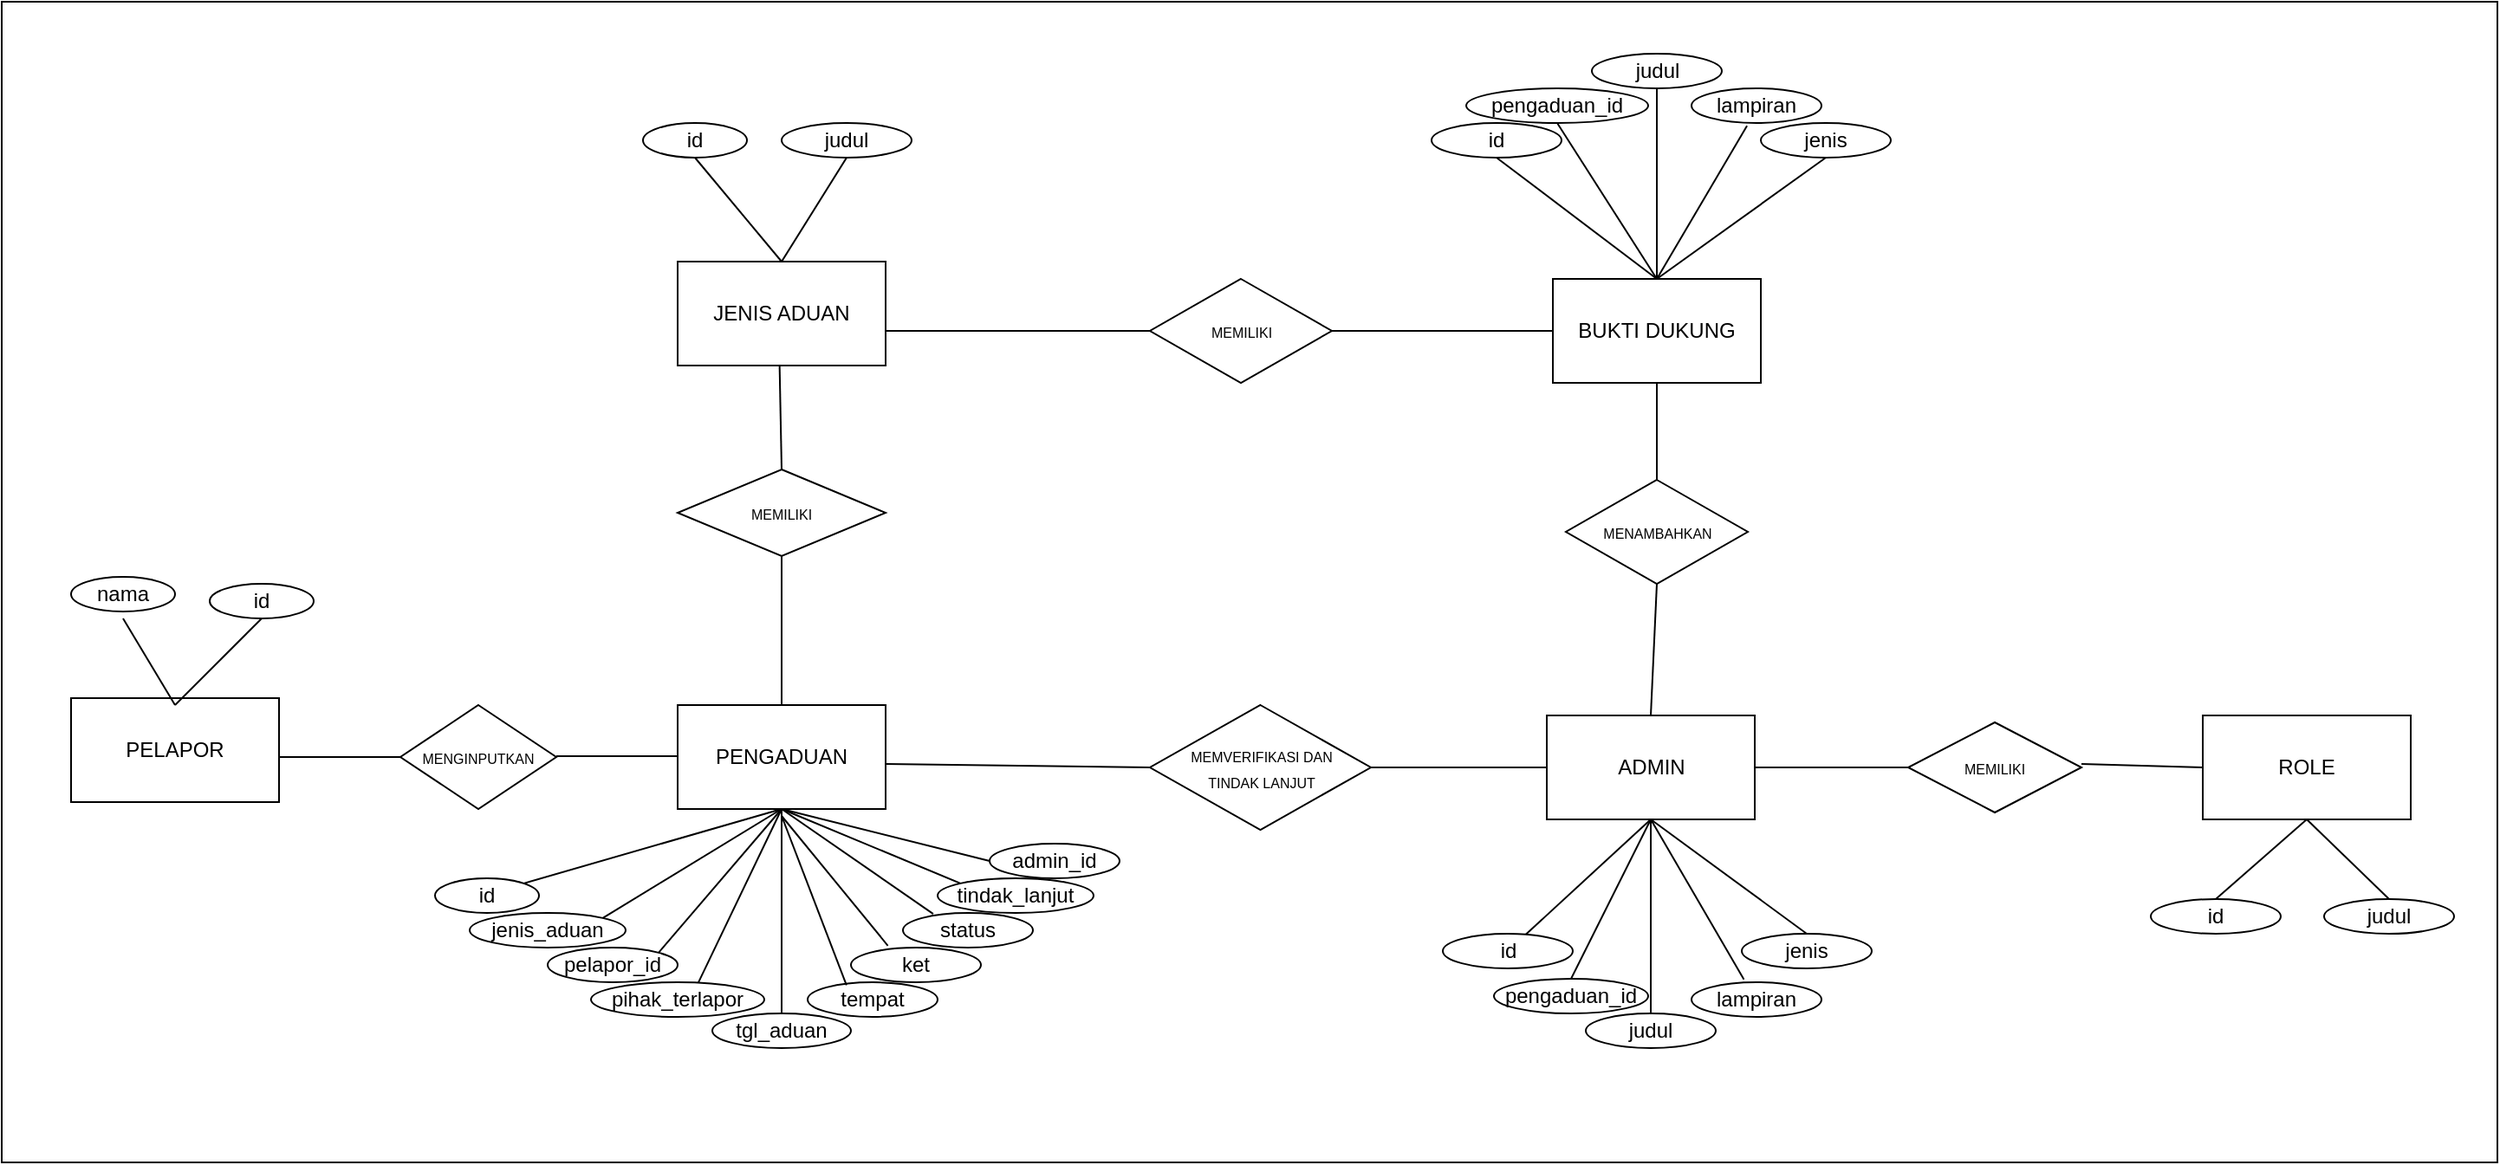 <mxfile version="21.2.9" type="google" pages="2">
  <diagram id="R2lEEEUBdFMjLlhIrx00" name="Page-1">
    <mxGraphModel grid="1" page="1" gridSize="10" guides="1" tooltips="1" connect="1" arrows="1" fold="1" pageScale="1" pageWidth="850" pageHeight="1100" math="0" shadow="0" extFonts="Permanent Marker^https://fonts.googleapis.com/css?family=Permanent+Marker">
      <root>
        <mxCell id="0" />
        <mxCell id="1" parent="0" />
        <mxCell id="5j6wSST8VfNC3EcutYvZ-1" value="PELAPOR" style="rounded=0;whiteSpace=wrap;html=1;" vertex="1" parent="1">
          <mxGeometry x="10" y="212" width="120" height="60" as="geometry" />
        </mxCell>
        <mxCell id="5j6wSST8VfNC3EcutYvZ-2" value="PENGADUAN" style="rounded=0;whiteSpace=wrap;html=1;" vertex="1" parent="1">
          <mxGeometry x="360" y="216" width="120" height="60" as="geometry" />
        </mxCell>
        <mxCell id="5j6wSST8VfNC3EcutYvZ-3" value="JENIS ADUAN" style="rounded=0;whiteSpace=wrap;html=1;" vertex="1" parent="1">
          <mxGeometry x="360" y="-40" width="120" height="60" as="geometry" />
        </mxCell>
        <mxCell id="5j6wSST8VfNC3EcutYvZ-5" value="BUKTI DUKUNG" style="rounded=0;whiteSpace=wrap;html=1;" vertex="1" parent="1">
          <mxGeometry x="865" y="-30" width="120" height="60" as="geometry" />
        </mxCell>
        <mxCell id="5j6wSST8VfNC3EcutYvZ-6" value="ROLE" style="rounded=0;whiteSpace=wrap;html=1;" vertex="1" parent="1">
          <mxGeometry x="1240" y="222" width="120" height="60" as="geometry" />
        </mxCell>
        <mxCell id="5j6wSST8VfNC3EcutYvZ-7" value="&lt;font style=&quot;font-size: 8px;&quot;&gt;MEMILIKI&lt;/font&gt;" style="rhombus;whiteSpace=wrap;html=1;" vertex="1" parent="1">
          <mxGeometry x="632.5" y="-30" width="105" height="60" as="geometry" />
        </mxCell>
        <mxCell id="5j6wSST8VfNC3EcutYvZ-8" value="&lt;font style=&quot;font-size: 8px;&quot;&gt;MEMVERIFIKASI DAN &lt;br&gt;TINDAK LANJUT&lt;/font&gt;" style="rhombus;whiteSpace=wrap;html=1;" vertex="1" parent="1">
          <mxGeometry x="632.5" y="216" width="127.5" height="72" as="geometry" />
        </mxCell>
        <mxCell id="5j6wSST8VfNC3EcutYvZ-9" value="&lt;font style=&quot;font-size: 8px;&quot;&gt;MENGINPUTKAN&lt;/font&gt;" style="rhombus;whiteSpace=wrap;html=1;" vertex="1" parent="1">
          <mxGeometry x="200" y="216" width="90" height="60" as="geometry" />
        </mxCell>
        <mxCell id="5j6wSST8VfNC3EcutYvZ-10" value="&lt;font style=&quot;font-size: 8px;&quot;&gt;MEMILIKI&lt;/font&gt;" style="rhombus;whiteSpace=wrap;html=1;" vertex="1" parent="1">
          <mxGeometry x="360" y="80" width="120" height="50" as="geometry" />
        </mxCell>
        <mxCell id="5j6wSST8VfNC3EcutYvZ-11" value="&lt;font style=&quot;font-size: 8px;&quot;&gt;MEMILIKI&lt;/font&gt;" style="rhombus;whiteSpace=wrap;html=1;" vertex="1" parent="1">
          <mxGeometry x="1070" y="226" width="100" height="52" as="geometry" />
        </mxCell>
        <mxCell id="5j6wSST8VfNC3EcutYvZ-12" value="&lt;font style=&quot;font-size: 8px;&quot;&gt;MENAMBAHKAN&lt;/font&gt;" style="rhombus;whiteSpace=wrap;html=1;" vertex="1" parent="1">
          <mxGeometry x="872.5" y="86" width="105" height="60" as="geometry" />
        </mxCell>
        <mxCell id="5j6wSST8VfNC3EcutYvZ-13" value="id" style="ellipse;whiteSpace=wrap;html=1;" vertex="1" parent="1">
          <mxGeometry x="90" y="146" width="60" height="20" as="geometry" />
        </mxCell>
        <mxCell id="5j6wSST8VfNC3EcutYvZ-14" value="nama" style="ellipse;whiteSpace=wrap;html=1;" vertex="1" parent="1">
          <mxGeometry x="10" y="142" width="60" height="20" as="geometry" />
        </mxCell>
        <mxCell id="5j6wSST8VfNC3EcutYvZ-16" value="" style="endArrow=none;html=1;rounded=0;entryX=0.5;entryY=1;entryDx=0;entryDy=0;exitX=0.5;exitY=0;exitDx=0;exitDy=0;" edge="1" parent="1">
          <mxGeometry width="50" height="50" relative="1" as="geometry">
            <mxPoint x="70" y="216" as="sourcePoint" />
            <mxPoint x="40" y="166" as="targetPoint" />
          </mxGeometry>
        </mxCell>
        <mxCell id="5j6wSST8VfNC3EcutYvZ-17" value="" style="endArrow=none;html=1;rounded=0;entryX=0.5;entryY=1;entryDx=0;entryDy=0;exitX=0.5;exitY=0;exitDx=0;exitDy=0;" edge="1" parent="1" target="5j6wSST8VfNC3EcutYvZ-13">
          <mxGeometry width="50" height="50" relative="1" as="geometry">
            <mxPoint x="70" y="216" as="sourcePoint" />
            <mxPoint x="50" y="176" as="targetPoint" />
          </mxGeometry>
        </mxCell>
        <mxCell id="5j6wSST8VfNC3EcutYvZ-18" value="" style="endArrow=none;html=1;rounded=0;exitX=1;exitY=0.5;exitDx=0;exitDy=0;entryX=0;entryY=0.5;entryDx=0;entryDy=0;" edge="1" parent="1" target="5j6wSST8VfNC3EcutYvZ-9">
          <mxGeometry width="50" height="50" relative="1" as="geometry">
            <mxPoint x="130" y="246" as="sourcePoint" />
            <mxPoint x="180" y="246" as="targetPoint" />
          </mxGeometry>
        </mxCell>
        <mxCell id="5j6wSST8VfNC3EcutYvZ-19" value="" style="endArrow=none;html=1;rounded=0;exitX=1;exitY=0.5;exitDx=0;exitDy=0;entryX=0;entryY=0.5;entryDx=0;entryDy=0;" edge="1" parent="1">
          <mxGeometry width="50" height="50" relative="1" as="geometry">
            <mxPoint x="290" y="245.5" as="sourcePoint" />
            <mxPoint x="360" y="245.5" as="targetPoint" />
          </mxGeometry>
        </mxCell>
        <mxCell id="5j6wSST8VfNC3EcutYvZ-20" value="jenis_aduan" style="ellipse;whiteSpace=wrap;html=1;" vertex="1" parent="1">
          <mxGeometry x="240" y="336" width="90" height="20" as="geometry" />
        </mxCell>
        <mxCell id="5j6wSST8VfNC3EcutYvZ-21" value="id" style="ellipse;whiteSpace=wrap;html=1;" vertex="1" parent="1">
          <mxGeometry x="220" y="316" width="60" height="20" as="geometry" />
        </mxCell>
        <mxCell id="5j6wSST8VfNC3EcutYvZ-22" value="pelapor_id" style="ellipse;whiteSpace=wrap;html=1;" vertex="1" parent="1">
          <mxGeometry x="285" y="356" width="75" height="20" as="geometry" />
        </mxCell>
        <mxCell id="5j6wSST8VfNC3EcutYvZ-25" value="pihak_terlapor" style="ellipse;whiteSpace=wrap;html=1;" vertex="1" parent="1">
          <mxGeometry x="310" y="376" width="100" height="20" as="geometry" />
        </mxCell>
        <mxCell id="5j6wSST8VfNC3EcutYvZ-29" value="tgl_aduan" style="ellipse;whiteSpace=wrap;html=1;" vertex="1" parent="1">
          <mxGeometry x="380" y="394" width="80" height="20" as="geometry" />
        </mxCell>
        <mxCell id="5j6wSST8VfNC3EcutYvZ-34" value="tempat" style="ellipse;whiteSpace=wrap;html=1;" vertex="1" parent="1">
          <mxGeometry x="435" y="376" width="75" height="20" as="geometry" />
        </mxCell>
        <mxCell id="5j6wSST8VfNC3EcutYvZ-36" value="ket" style="ellipse;whiteSpace=wrap;html=1;" vertex="1" parent="1">
          <mxGeometry x="460" y="356" width="75" height="20" as="geometry" />
        </mxCell>
        <mxCell id="5j6wSST8VfNC3EcutYvZ-37" value="admin_id" style="ellipse;whiteSpace=wrap;html=1;" vertex="1" parent="1">
          <mxGeometry x="540" y="296" width="75" height="20" as="geometry" />
        </mxCell>
        <mxCell id="5j6wSST8VfNC3EcutYvZ-38" value="tindak_lanjut" style="ellipse;whiteSpace=wrap;html=1;" vertex="1" parent="1">
          <mxGeometry x="510" y="316" width="90" height="20" as="geometry" />
        </mxCell>
        <mxCell id="5j6wSST8VfNC3EcutYvZ-39" value="status" style="ellipse;whiteSpace=wrap;html=1;" vertex="1" parent="1">
          <mxGeometry x="490" y="336" width="75" height="20" as="geometry" />
        </mxCell>
        <mxCell id="5j6wSST8VfNC3EcutYvZ-42" value="judul" style="ellipse;whiteSpace=wrap;html=1;" vertex="1" parent="1">
          <mxGeometry x="420" y="-120" width="75" height="20" as="geometry" />
        </mxCell>
        <mxCell id="5j6wSST8VfNC3EcutYvZ-43" value="id" style="ellipse;whiteSpace=wrap;html=1;" vertex="1" parent="1">
          <mxGeometry x="340" y="-120" width="60" height="20" as="geometry" />
        </mxCell>
        <mxCell id="5j6wSST8VfNC3EcutYvZ-46" value="" style="endArrow=none;html=1;rounded=0;entryX=0.5;entryY=0;entryDx=0;entryDy=0;exitX=0.5;exitY=1;exitDx=0;exitDy=0;" edge="1" parent="1" source="5j6wSST8VfNC3EcutYvZ-43" target="5j6wSST8VfNC3EcutYvZ-3">
          <mxGeometry width="50" height="50" relative="1" as="geometry">
            <mxPoint x="380" y="140" as="sourcePoint" />
            <mxPoint x="430" y="90" as="targetPoint" />
          </mxGeometry>
        </mxCell>
        <mxCell id="5j6wSST8VfNC3EcutYvZ-47" value="" style="endArrow=none;html=1;rounded=0;exitX=0.5;exitY=1;exitDx=0;exitDy=0;" edge="1" parent="1" source="5j6wSST8VfNC3EcutYvZ-42">
          <mxGeometry width="50" height="50" relative="1" as="geometry">
            <mxPoint x="440" y="-90" as="sourcePoint" />
            <mxPoint x="420" y="-40" as="targetPoint" />
          </mxGeometry>
        </mxCell>
        <mxCell id="5j6wSST8VfNC3EcutYvZ-48" value="id" style="ellipse;whiteSpace=wrap;html=1;" vertex="1" parent="1">
          <mxGeometry x="795" y="-120" width="75" height="20" as="geometry" />
        </mxCell>
        <mxCell id="5j6wSST8VfNC3EcutYvZ-50" value="pengaduan_id" style="ellipse;whiteSpace=wrap;html=1;" vertex="1" parent="1">
          <mxGeometry x="815" y="-140" width="105" height="20" as="geometry" />
        </mxCell>
        <mxCell id="5j6wSST8VfNC3EcutYvZ-51" value="judul" style="ellipse;whiteSpace=wrap;html=1;" vertex="1" parent="1">
          <mxGeometry x="887.5" y="-160" width="75" height="20" as="geometry" />
        </mxCell>
        <mxCell id="5j6wSST8VfNC3EcutYvZ-53" value="lampiran" style="ellipse;whiteSpace=wrap;html=1;" vertex="1" parent="1">
          <mxGeometry x="945" y="-140" width="75" height="20" as="geometry" />
        </mxCell>
        <mxCell id="5j6wSST8VfNC3EcutYvZ-54" value="jenis" style="ellipse;whiteSpace=wrap;html=1;" vertex="1" parent="1">
          <mxGeometry x="985" y="-120" width="75" height="20" as="geometry" />
        </mxCell>
        <mxCell id="5j6wSST8VfNC3EcutYvZ-55" value="" style="endArrow=none;html=1;rounded=0;entryX=0.5;entryY=1;entryDx=0;entryDy=0;exitX=0.5;exitY=0;exitDx=0;exitDy=0;" edge="1" parent="1" source="5j6wSST8VfNC3EcutYvZ-5" target="5j6wSST8VfNC3EcutYvZ-54">
          <mxGeometry width="50" height="50" relative="1" as="geometry">
            <mxPoint x="925" y="-40" as="sourcePoint" />
            <mxPoint x="975" y="-90" as="targetPoint" />
          </mxGeometry>
        </mxCell>
        <mxCell id="5j6wSST8VfNC3EcutYvZ-56" value="" style="endArrow=none;html=1;rounded=0;entryX=0.427;entryY=1.083;entryDx=0;entryDy=0;exitX=0.5;exitY=0;exitDx=0;exitDy=0;entryPerimeter=0;" edge="1" parent="1" source="5j6wSST8VfNC3EcutYvZ-5" target="5j6wSST8VfNC3EcutYvZ-53">
          <mxGeometry width="50" height="50" relative="1" as="geometry">
            <mxPoint x="935" y="-30" as="sourcePoint" />
            <mxPoint x="1033" y="-90" as="targetPoint" />
          </mxGeometry>
        </mxCell>
        <mxCell id="5j6wSST8VfNC3EcutYvZ-57" value="" style="endArrow=none;html=1;rounded=0;entryX=0.5;entryY=1;entryDx=0;entryDy=0;exitX=0.5;exitY=0;exitDx=0;exitDy=0;" edge="1" parent="1" source="5j6wSST8VfNC3EcutYvZ-5" target="5j6wSST8VfNC3EcutYvZ-51">
          <mxGeometry width="50" height="50" relative="1" as="geometry">
            <mxPoint x="945" y="-20" as="sourcePoint" />
            <mxPoint x="1043" y="-80" as="targetPoint" />
          </mxGeometry>
        </mxCell>
        <mxCell id="5j6wSST8VfNC3EcutYvZ-58" value="" style="endArrow=none;html=1;rounded=0;entryX=0.5;entryY=1;entryDx=0;entryDy=0;exitX=0.5;exitY=0;exitDx=0;exitDy=0;" edge="1" parent="1" source="5j6wSST8VfNC3EcutYvZ-5" target="5j6wSST8VfNC3EcutYvZ-50">
          <mxGeometry width="50" height="50" relative="1" as="geometry">
            <mxPoint x="955" y="-10" as="sourcePoint" />
            <mxPoint x="1053" y="-70" as="targetPoint" />
          </mxGeometry>
        </mxCell>
        <mxCell id="5j6wSST8VfNC3EcutYvZ-59" value="" style="endArrow=none;html=1;rounded=0;entryX=0.5;entryY=1;entryDx=0;entryDy=0;exitX=0.5;exitY=0;exitDx=0;exitDy=0;" edge="1" parent="1" source="5j6wSST8VfNC3EcutYvZ-5" target="5j6wSST8VfNC3EcutYvZ-48">
          <mxGeometry width="50" height="50" relative="1" as="geometry">
            <mxPoint x="965" as="sourcePoint" />
            <mxPoint x="1063" y="-60" as="targetPoint" />
          </mxGeometry>
        </mxCell>
        <mxCell id="5j6wSST8VfNC3EcutYvZ-61" value="pengaduan_id" style="ellipse;whiteSpace=wrap;html=1;" vertex="1" parent="1">
          <mxGeometry x="831" y="374" width="89" height="20" as="geometry" />
        </mxCell>
        <mxCell id="5j6wSST8VfNC3EcutYvZ-62" value="id" style="ellipse;whiteSpace=wrap;html=1;" vertex="1" parent="1">
          <mxGeometry x="801.5" y="348" width="75" height="20" as="geometry" />
        </mxCell>
        <mxCell id="5j6wSST8VfNC3EcutYvZ-63" value="jenis" style="ellipse;whiteSpace=wrap;html=1;" vertex="1" parent="1">
          <mxGeometry x="974" y="348" width="75" height="20" as="geometry" />
        </mxCell>
        <mxCell id="5j6wSST8VfNC3EcutYvZ-64" value="lampiran" style="ellipse;whiteSpace=wrap;html=1;" vertex="1" parent="1">
          <mxGeometry x="945" y="376" width="75" height="20" as="geometry" />
        </mxCell>
        <mxCell id="5j6wSST8VfNC3EcutYvZ-65" value="judul" style="ellipse;whiteSpace=wrap;html=1;" vertex="1" parent="1">
          <mxGeometry x="884" y="394" width="75" height="20" as="geometry" />
        </mxCell>
        <mxCell id="5j6wSST8VfNC3EcutYvZ-67" value="id" style="ellipse;whiteSpace=wrap;html=1;" vertex="1" parent="1">
          <mxGeometry x="1210" y="328" width="75" height="20" as="geometry" />
        </mxCell>
        <mxCell id="5j6wSST8VfNC3EcutYvZ-68" value="judul" style="ellipse;whiteSpace=wrap;html=1;" vertex="1" parent="1">
          <mxGeometry x="1310" y="328" width="75" height="20" as="geometry" />
        </mxCell>
        <mxCell id="5j6wSST8VfNC3EcutYvZ-70" value="" style="endArrow=none;html=1;rounded=0;entryX=0.5;entryY=1;entryDx=0;entryDy=0;" edge="1" parent="1" source="5j6wSST8VfNC3EcutYvZ-2" target="5j6wSST8VfNC3EcutYvZ-10">
          <mxGeometry width="50" height="50" relative="1" as="geometry">
            <mxPoint x="420" y="195.289" as="sourcePoint" />
            <mxPoint x="420" y="145.289" as="targetPoint" />
          </mxGeometry>
        </mxCell>
        <mxCell id="5j6wSST8VfNC3EcutYvZ-71" value="" style="endArrow=none;html=1;rounded=0;entryX=0.5;entryY=1;entryDx=0;entryDy=0;exitX=0.5;exitY=0;exitDx=0;exitDy=0;" edge="1" parent="1" source="5j6wSST8VfNC3EcutYvZ-10">
          <mxGeometry width="50" height="50" relative="1" as="geometry">
            <mxPoint x="418.82" y="76" as="sourcePoint" />
            <mxPoint x="418.82" y="20" as="targetPoint" />
          </mxGeometry>
        </mxCell>
        <mxCell id="5j6wSST8VfNC3EcutYvZ-72" value="" style="endArrow=none;html=1;rounded=0;entryX=0;entryY=0.5;entryDx=0;entryDy=0;" edge="1" parent="1" target="5j6wSST8VfNC3EcutYvZ-7">
          <mxGeometry width="50" height="50" relative="1" as="geometry">
            <mxPoint x="480" as="sourcePoint" />
            <mxPoint x="580" as="targetPoint" />
          </mxGeometry>
        </mxCell>
        <mxCell id="5j6wSST8VfNC3EcutYvZ-73" value="" style="endArrow=none;html=1;rounded=0;entryX=0;entryY=0.5;entryDx=0;entryDy=0;" edge="1" parent="1" target="5j6wSST8VfNC3EcutYvZ-8">
          <mxGeometry width="50" height="50" relative="1" as="geometry">
            <mxPoint x="480" y="250" as="sourcePoint" />
            <mxPoint x="530" y="200" as="targetPoint" />
          </mxGeometry>
        </mxCell>
        <mxCell id="5j6wSST8VfNC3EcutYvZ-74" value="" style="endArrow=none;html=1;rounded=0;entryX=0;entryY=0.5;entryDx=0;entryDy=0;exitX=1;exitY=0.5;exitDx=0;exitDy=0;" edge="1" parent="1" source="5j6wSST8VfNC3EcutYvZ-8" target="5j6wSST8VfNC3EcutYvZ-4">
          <mxGeometry width="50" height="50" relative="1" as="geometry">
            <mxPoint x="763" y="251" as="sourcePoint" />
            <mxPoint x="850" y="250" as="targetPoint" />
          </mxGeometry>
        </mxCell>
        <mxCell id="5j6wSST8VfNC3EcutYvZ-75" value="" style="endArrow=none;html=1;rounded=0;entryX=0;entryY=0.5;entryDx=0;entryDy=0;exitX=1;exitY=0.5;exitDx=0;exitDy=0;" edge="1" parent="1" source="5j6wSST8VfNC3EcutYvZ-4" target="5j6wSST8VfNC3EcutYvZ-11">
          <mxGeometry width="50" height="50" relative="1" as="geometry">
            <mxPoint x="978" y="251.41" as="sourcePoint" />
            <mxPoint x="1080" y="251.41" as="targetPoint" />
          </mxGeometry>
        </mxCell>
        <mxCell id="5j6wSST8VfNC3EcutYvZ-76" value="" style="endArrow=none;html=1;rounded=0;entryX=0;entryY=0.5;entryDx=0;entryDy=0;exitX=1;exitY=0.5;exitDx=0;exitDy=0;" edge="1" parent="1" target="5j6wSST8VfNC3EcutYvZ-4">
          <mxGeometry width="50" height="50" relative="1" as="geometry">
            <mxPoint x="978" y="251.41" as="sourcePoint" />
            <mxPoint x="1080" y="251.41" as="targetPoint" />
          </mxGeometry>
        </mxCell>
        <mxCell id="5j6wSST8VfNC3EcutYvZ-4" value="ADMIN" style="rounded=0;whiteSpace=wrap;html=1;" vertex="1" parent="1">
          <mxGeometry x="861.5" y="222" width="120" height="60" as="geometry" />
        </mxCell>
        <mxCell id="5j6wSST8VfNC3EcutYvZ-77" value="" style="endArrow=none;html=1;rounded=0;entryX=0;entryY=0.5;entryDx=0;entryDy=0;" edge="1" parent="1" target="5j6wSST8VfNC3EcutYvZ-6">
          <mxGeometry width="50" height="50" relative="1" as="geometry">
            <mxPoint x="1170" y="250" as="sourcePoint" />
            <mxPoint x="1220" y="200" as="targetPoint" />
          </mxGeometry>
        </mxCell>
        <mxCell id="5j6wSST8VfNC3EcutYvZ-82" value="" style="endArrow=none;html=1;rounded=0;exitX=1;exitY=0;exitDx=0;exitDy=0;entryX=0.5;entryY=1;entryDx=0;entryDy=0;" edge="1" parent="1" source="5j6wSST8VfNC3EcutYvZ-21" target="5j6wSST8VfNC3EcutYvZ-2">
          <mxGeometry width="50" height="50" relative="1" as="geometry">
            <mxPoint x="380" y="320" as="sourcePoint" />
            <mxPoint x="410" y="290" as="targetPoint" />
          </mxGeometry>
        </mxCell>
        <mxCell id="5j6wSST8VfNC3EcutYvZ-83" value="" style="endArrow=none;html=1;rounded=0;entryX=0.5;entryY=1;entryDx=0;entryDy=0;exitX=1;exitY=0;exitDx=0;exitDy=0;" edge="1" parent="1" source="5j6wSST8VfNC3EcutYvZ-20" target="5j6wSST8VfNC3EcutYvZ-2">
          <mxGeometry width="50" height="50" relative="1" as="geometry">
            <mxPoint x="350" y="320" as="sourcePoint" />
            <mxPoint x="410" y="300" as="targetPoint" />
          </mxGeometry>
        </mxCell>
        <mxCell id="5j6wSST8VfNC3EcutYvZ-84" value="" style="endArrow=none;html=1;rounded=0;exitX=1;exitY=0;exitDx=0;exitDy=0;entryX=0.5;entryY=1;entryDx=0;entryDy=0;" edge="1" parent="1" source="5j6wSST8VfNC3EcutYvZ-22" target="5j6wSST8VfNC3EcutYvZ-2">
          <mxGeometry width="50" height="50" relative="1" as="geometry">
            <mxPoint x="390" y="360" as="sourcePoint" />
            <mxPoint x="410" y="280" as="targetPoint" />
          </mxGeometry>
        </mxCell>
        <mxCell id="5j6wSST8VfNC3EcutYvZ-85" value="" style="endArrow=none;html=1;rounded=0;exitX=0.619;exitY=0.015;exitDx=0;exitDy=0;exitPerimeter=0;entryX=0.5;entryY=1;entryDx=0;entryDy=0;" edge="1" parent="1" source="5j6wSST8VfNC3EcutYvZ-25" target="5j6wSST8VfNC3EcutYvZ-2">
          <mxGeometry width="50" height="50" relative="1" as="geometry">
            <mxPoint x="390" y="363" as="sourcePoint" />
            <mxPoint x="410" y="280" as="targetPoint" />
          </mxGeometry>
        </mxCell>
        <mxCell id="5j6wSST8VfNC3EcutYvZ-86" value="" style="endArrow=none;html=1;rounded=0;exitX=0.5;exitY=0;exitDx=0;exitDy=0;entryX=0.5;entryY=1;entryDx=0;entryDy=0;" edge="1" parent="1" source="5j6wSST8VfNC3EcutYvZ-29" target="5j6wSST8VfNC3EcutYvZ-2">
          <mxGeometry width="50" height="50" relative="1" as="geometry">
            <mxPoint x="420" y="368" as="sourcePoint" />
            <mxPoint x="470" y="318" as="targetPoint" />
          </mxGeometry>
        </mxCell>
        <mxCell id="5j6wSST8VfNC3EcutYvZ-87" value="" style="endArrow=none;html=1;rounded=0;exitX=0.299;exitY=0.083;exitDx=0;exitDy=0;exitPerimeter=0;" edge="1" parent="1" source="5j6wSST8VfNC3EcutYvZ-34">
          <mxGeometry width="50" height="50" relative="1" as="geometry">
            <mxPoint x="430" y="360" as="sourcePoint" />
            <mxPoint x="420" y="280" as="targetPoint" />
          </mxGeometry>
        </mxCell>
        <mxCell id="5j6wSST8VfNC3EcutYvZ-88" value="" style="endArrow=none;html=1;rounded=0;exitX=0.284;exitY=-0.056;exitDx=0;exitDy=0;exitPerimeter=0;" edge="1" parent="1" source="5j6wSST8VfNC3EcutYvZ-36">
          <mxGeometry width="50" height="50" relative="1" as="geometry">
            <mxPoint x="450" y="340" as="sourcePoint" />
            <mxPoint x="420" y="280" as="targetPoint" />
          </mxGeometry>
        </mxCell>
        <mxCell id="5j6wSST8VfNC3EcutYvZ-89" value="" style="endArrow=none;html=1;rounded=0;entryX=0.5;entryY=1;entryDx=0;entryDy=0;exitX=0.233;exitY=0.028;exitDx=0;exitDy=0;exitPerimeter=0;" edge="1" parent="1" source="5j6wSST8VfNC3EcutYvZ-39" target="5j6wSST8VfNC3EcutYvZ-2">
          <mxGeometry width="50" height="50" relative="1" as="geometry">
            <mxPoint x="490" y="320" as="sourcePoint" />
            <mxPoint x="540" y="270" as="targetPoint" />
          </mxGeometry>
        </mxCell>
        <mxCell id="5j6wSST8VfNC3EcutYvZ-90" value="" style="endArrow=none;html=1;rounded=0;entryX=0.5;entryY=1;entryDx=0;entryDy=0;exitX=0;exitY=0;exitDx=0;exitDy=0;" edge="1" parent="1" source="5j6wSST8VfNC3EcutYvZ-38" target="5j6wSST8VfNC3EcutYvZ-2">
          <mxGeometry width="50" height="50" relative="1" as="geometry">
            <mxPoint x="500" y="310" as="sourcePoint" />
            <mxPoint x="550" y="260" as="targetPoint" />
          </mxGeometry>
        </mxCell>
        <mxCell id="5j6wSST8VfNC3EcutYvZ-91" value="" style="endArrow=none;html=1;rounded=0;entryX=0.5;entryY=1;entryDx=0;entryDy=0;exitX=0;exitY=0.5;exitDx=0;exitDy=0;" edge="1" parent="1" source="5j6wSST8VfNC3EcutYvZ-37" target="5j6wSST8VfNC3EcutYvZ-2">
          <mxGeometry width="50" height="50" relative="1" as="geometry">
            <mxPoint x="500" y="300" as="sourcePoint" />
            <mxPoint x="550" y="250" as="targetPoint" />
          </mxGeometry>
        </mxCell>
        <mxCell id="5j6wSST8VfNC3EcutYvZ-92" value="" style="endArrow=none;html=1;rounded=0;entryX=0.5;entryY=1;entryDx=0;entryDy=0;" edge="1" parent="1" source="5j6wSST8VfNC3EcutYvZ-62" target="5j6wSST8VfNC3EcutYvZ-4">
          <mxGeometry width="50" height="50" relative="1" as="geometry">
            <mxPoint x="840" y="350" as="sourcePoint" />
            <mxPoint x="890" y="300" as="targetPoint" />
          </mxGeometry>
        </mxCell>
        <mxCell id="5j6wSST8VfNC3EcutYvZ-93" value="" style="endArrow=none;html=1;rounded=0;entryX=0.5;entryY=1;entryDx=0;entryDy=0;exitX=0.5;exitY=0;exitDx=0;exitDy=0;" edge="1" parent="1" source="5j6wSST8VfNC3EcutYvZ-61" target="5j6wSST8VfNC3EcutYvZ-4">
          <mxGeometry width="50" height="50" relative="1" as="geometry">
            <mxPoint x="920" y="360" as="sourcePoint" />
            <mxPoint x="970" y="310" as="targetPoint" />
          </mxGeometry>
        </mxCell>
        <mxCell id="5j6wSST8VfNC3EcutYvZ-94" value="" style="endArrow=none;html=1;rounded=0;entryX=0.5;entryY=1;entryDx=0;entryDy=0;" edge="1" parent="1" source="5j6wSST8VfNC3EcutYvZ-65" target="5j6wSST8VfNC3EcutYvZ-4">
          <mxGeometry width="50" height="50" relative="1" as="geometry">
            <mxPoint x="930" y="360" as="sourcePoint" />
            <mxPoint x="980" y="310" as="targetPoint" />
          </mxGeometry>
        </mxCell>
        <mxCell id="5j6wSST8VfNC3EcutYvZ-95" value="" style="endArrow=none;html=1;rounded=0;entryX=0.5;entryY=1;entryDx=0;entryDy=0;exitX=0.403;exitY=-0.083;exitDx=0;exitDy=0;exitPerimeter=0;" edge="1" parent="1" source="5j6wSST8VfNC3EcutYvZ-64" target="5j6wSST8VfNC3EcutYvZ-4">
          <mxGeometry width="50" height="50" relative="1" as="geometry">
            <mxPoint x="960" y="340" as="sourcePoint" />
            <mxPoint x="1010" y="290" as="targetPoint" />
          </mxGeometry>
        </mxCell>
        <mxCell id="5j6wSST8VfNC3EcutYvZ-96" value="" style="endArrow=none;html=1;rounded=0;entryX=0.5;entryY=1;entryDx=0;entryDy=0;exitX=0.5;exitY=0;exitDx=0;exitDy=0;" edge="1" parent="1" source="5j6wSST8VfNC3EcutYvZ-63" target="5j6wSST8VfNC3EcutYvZ-4">
          <mxGeometry width="50" height="50" relative="1" as="geometry">
            <mxPoint x="1010" y="320" as="sourcePoint" />
            <mxPoint x="1060" y="270" as="targetPoint" />
          </mxGeometry>
        </mxCell>
        <mxCell id="5j6wSST8VfNC3EcutYvZ-97" value="" style="endArrow=none;html=1;rounded=0;entryX=0.5;entryY=1;entryDx=0;entryDy=0;exitX=0.5;exitY=0;exitDx=0;exitDy=0;" edge="1" parent="1" source="5j6wSST8VfNC3EcutYvZ-67" target="5j6wSST8VfNC3EcutYvZ-6">
          <mxGeometry width="50" height="50" relative="1" as="geometry">
            <mxPoint x="1260" y="320" as="sourcePoint" />
            <mxPoint x="1310" y="270" as="targetPoint" />
          </mxGeometry>
        </mxCell>
        <mxCell id="5j6wSST8VfNC3EcutYvZ-98" value="" style="endArrow=none;html=1;rounded=0;entryX=0.5;entryY=1;entryDx=0;entryDy=0;exitX=0.5;exitY=0;exitDx=0;exitDy=0;" edge="1" parent="1" source="5j6wSST8VfNC3EcutYvZ-68" target="5j6wSST8VfNC3EcutYvZ-6">
          <mxGeometry width="50" height="50" relative="1" as="geometry">
            <mxPoint x="1300" y="320" as="sourcePoint" />
            <mxPoint x="1350" y="270" as="targetPoint" />
          </mxGeometry>
        </mxCell>
        <mxCell id="5j6wSST8VfNC3EcutYvZ-99" value="" style="endArrow=none;html=1;rounded=0;exitX=1;exitY=0.5;exitDx=0;exitDy=0;entryX=0;entryY=0.5;entryDx=0;entryDy=0;" edge="1" parent="1" source="5j6wSST8VfNC3EcutYvZ-7" target="5j6wSST8VfNC3EcutYvZ-5">
          <mxGeometry width="50" height="50" relative="1" as="geometry">
            <mxPoint x="670" y="30" as="sourcePoint" />
            <mxPoint x="850" y="-10" as="targetPoint" />
          </mxGeometry>
        </mxCell>
        <mxCell id="5j6wSST8VfNC3EcutYvZ-100" value="" style="endArrow=none;html=1;rounded=0;entryX=0.5;entryY=1;entryDx=0;entryDy=0;exitX=0.5;exitY=0;exitDx=0;exitDy=0;" edge="1" parent="1" source="5j6wSST8VfNC3EcutYvZ-12" target="5j6wSST8VfNC3EcutYvZ-5">
          <mxGeometry width="50" height="50" relative="1" as="geometry">
            <mxPoint x="925" y="110" as="sourcePoint" />
            <mxPoint x="970" y="80" as="targetPoint" />
          </mxGeometry>
        </mxCell>
        <mxCell id="5j6wSST8VfNC3EcutYvZ-101" value="" style="endArrow=none;html=1;rounded=0;entryX=0.5;entryY=1;entryDx=0;entryDy=0;exitX=0.5;exitY=0;exitDx=0;exitDy=0;" edge="1" parent="1" source="5j6wSST8VfNC3EcutYvZ-4" target="5j6wSST8VfNC3EcutYvZ-12">
          <mxGeometry width="50" height="50" relative="1" as="geometry">
            <mxPoint x="910" y="250" as="sourcePoint" />
            <mxPoint x="960" y="200" as="targetPoint" />
          </mxGeometry>
        </mxCell>
        <mxCell id="JHTZ7XQZWKItH9QROrEP-1" value="" style="rounded=0;whiteSpace=wrap;html=1;fillColor=none;" vertex="1" parent="1">
          <mxGeometry x="-30" y="-190" width="1440" height="670" as="geometry" />
        </mxCell>
      </root>
    </mxGraphModel>
  </diagram>
  <diagram id="Y05OzWlDh9vyxlLE5_2U" name="Page-2">
    <mxGraphModel dx="794" dy="509" grid="1" gridSize="10" guides="1" tooltips="1" connect="1" arrows="1" fold="1" page="1" pageScale="1" pageWidth="850" pageHeight="1100" math="0" shadow="0">
      <root>
        <mxCell id="0" />
        <mxCell id="1" parent="0" />
      </root>
    </mxGraphModel>
  </diagram>
</mxfile>
